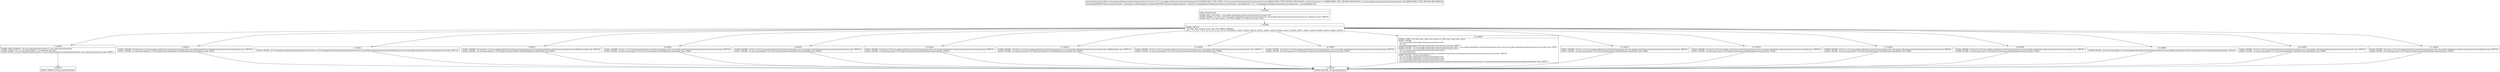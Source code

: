 digraph "CFG forcom.google.android.gms.internal.measurement.zztt.zza(Lcom\/google\/android\/gms\/internal\/measurement\/zzxs;Ljava\/lang\/Class;Lcom\/google\/android\/gms\/internal\/measurement\/zzub;)Ljava\/lang\/Object;" {
Node_0 [shape=record,label="{0\:\ 0x0000|MTH_ENTER_BLOCK\l|0x0000: SGET  (r0 I:int[]) =  com.google.android.gms.internal.measurement.zztu.zzbun int[] \l0x0002: INVOKE  (r1 I:int) = (r3 I:com.google.android.gms.internal.measurement.zzxs) com.google.android.gms.internal.measurement.zzxs.ordinal():int type: VIRTUAL \l0x0006: AGET  (r0 I:?[int, float]) = (r0 I:?[int, float][]), (r1 I:?[int, short, byte, char]) \l}"];
Node_1 [shape=record,label="{1\:\ 0x0008|0x0008: SWITCH  \l  (r0 I:?[int, float, boolean, short, byte, char, OBJECT, ARRAY])\l k:[1, 2, 3, 4, 5, 6, 7, 8, 9, 10, 11, 12, 13, 14, 15, 16, 17] t:[0x0013, 0x001c, 0x0021, 0x002a, 0x0033, 0x003c, 0x0045, 0x004e, 0x0057, 0x0060, 0x0071, 0x007a, 0x0083, 0x008c, 0x0095, 0x009a, 0x00a4] \l}"];
Node_2 [shape=record,label="{2\:\ 0x000b|0x000b: NEW_INSTANCE  (r0 I:java.lang.RuntimeException) =  java.lang.RuntimeException \l0x000d: CONST_STR  (r1 I:java.lang.String) =  \"unsupported field type.\" \l0x000f: INVOKE  (r0 I:java.lang.RuntimeException), (r1 I:java.lang.String) java.lang.RuntimeException.\<init\>(java.lang.String):void type: DIRECT \l}"];
Node_3 [shape=record,label="{3\:\ 0x0012|0x0012: THROW  (r0 I:java.lang.Throwable) \l}"];
Node_4 [shape=record,label="{4\:\ 0x0013|0x0013: INVOKE  (r0 I:boolean) = (r2 I:com.google.android.gms.internal.measurement.zztt) com.google.android.gms.internal.measurement.zztt.zzup():boolean type: VIRTUAL \l0x0017: INVOKE  (r0 I:java.lang.Boolean) = (r0 I:boolean) java.lang.Boolean.valueOf(boolean):java.lang.Boolean type: STATIC \l}"];
Node_5 [shape=record,label="{5\:\ 0x001b|0x001b: RETURN  (r0 I:java.lang.Object) \l}"];
Node_6 [shape=record,label="{6\:\ 0x001c|0x001c: INVOKE  (r0 I:com.google.android.gms.internal.measurement.zzte) = (r2 I:com.google.android.gms.internal.measurement.zztt) com.google.android.gms.internal.measurement.zztt.zzur():com.google.android.gms.internal.measurement.zzte type: VIRTUAL \l}"];
Node_7 [shape=record,label="{7\:\ 0x0021|0x0021: INVOKE  (r0 I:double) = (r2 I:com.google.android.gms.internal.measurement.zztt) com.google.android.gms.internal.measurement.zztt.readDouble():double type: VIRTUAL \l0x0025: INVOKE  (r0 I:java.lang.Double) = (r0 I:double) java.lang.Double.valueOf(double):java.lang.Double type: STATIC \l}"];
Node_8 [shape=record,label="{8\:\ 0x002a|0x002a: INVOKE  (r0 I:int) = (r2 I:com.google.android.gms.internal.measurement.zztt) com.google.android.gms.internal.measurement.zztt.zzut():int type: VIRTUAL \l0x002e: INVOKE  (r0 I:java.lang.Integer) = (r0 I:int) java.lang.Integer.valueOf(int):java.lang.Integer type: STATIC \l}"];
Node_9 [shape=record,label="{9\:\ 0x0033|0x0033: INVOKE  (r0 I:int) = (r2 I:com.google.android.gms.internal.measurement.zztt) com.google.android.gms.internal.measurement.zztt.zzuo():int type: VIRTUAL \l0x0037: INVOKE  (r0 I:java.lang.Integer) = (r0 I:int) java.lang.Integer.valueOf(int):java.lang.Integer type: STATIC \l}"];
Node_10 [shape=record,label="{10\:\ 0x003c|0x003c: INVOKE  (r0 I:long) = (r2 I:com.google.android.gms.internal.measurement.zztt) com.google.android.gms.internal.measurement.zztt.zzun():long type: VIRTUAL \l0x0040: INVOKE  (r0 I:java.lang.Long) = (r0 I:long) java.lang.Long.valueOf(long):java.lang.Long type: STATIC \l}"];
Node_11 [shape=record,label="{11\:\ 0x0045|0x0045: INVOKE  (r0 I:float) = (r2 I:com.google.android.gms.internal.measurement.zztt) com.google.android.gms.internal.measurement.zztt.readFloat():float type: VIRTUAL \l0x0049: INVOKE  (r0 I:java.lang.Float) = (r0 I:float) java.lang.Float.valueOf(float):java.lang.Float type: STATIC \l}"];
Node_12 [shape=record,label="{12\:\ 0x004e|0x004e: INVOKE  (r0 I:int) = (r2 I:com.google.android.gms.internal.measurement.zztt) com.google.android.gms.internal.measurement.zztt.zzum():int type: VIRTUAL \l0x0052: INVOKE  (r0 I:java.lang.Integer) = (r0 I:int) java.lang.Integer.valueOf(int):java.lang.Integer type: STATIC \l}"];
Node_13 [shape=record,label="{13\:\ 0x0057|0x0057: INVOKE  (r0 I:long) = (r2 I:com.google.android.gms.internal.measurement.zztt) com.google.android.gms.internal.measurement.zztt.zzul():long type: VIRTUAL \l0x005b: INVOKE  (r0 I:java.lang.Long) = (r0 I:long) java.lang.Long.valueOf(long):java.lang.Long type: STATIC \l}"];
Node_14 [shape=record,label="{14\:\ 0x0060|0x0060: CONST  (r0 I:?[int, float, short, byte, char]) = (2 ?[int, float, short, byte, char]) \l0x0061: INVOKE  \l  (r2 I:com.google.android.gms.internal.measurement.zztt)\l  (r0 I:int)\l com.google.android.gms.internal.measurement.zztt.zzav(int):void type: DIRECT \l0x0064: INVOKE  (r0 I:com.google.android.gms.internal.measurement.zzwh) =  com.google.android.gms.internal.measurement.zzwh.zzxt():com.google.android.gms.internal.measurement.zzwh type: STATIC \l0x0068: INVOKE  (r0 I:com.google.android.gms.internal.measurement.zzwl) = \l  (r0 I:com.google.android.gms.internal.measurement.zzwh)\l  (r4 I:java.lang.Class)\l com.google.android.gms.internal.measurement.zzwh.zzi(java.lang.Class):com.google.android.gms.internal.measurement.zzwl type: VIRTUAL \l0x006c: INVOKE  (r0 I:java.lang.Object) = \l  (r2 I:com.google.android.gms.internal.measurement.zztt)\l  (r0 I:com.google.android.gms.internal.measurement.zzwl)\l  (r5 I:com.google.android.gms.internal.measurement.zzub)\l com.google.android.gms.internal.measurement.zztt.zzc(com.google.android.gms.internal.measurement.zzwl, com.google.android.gms.internal.measurement.zzub):java.lang.Object type: DIRECT \l}"];
Node_15 [shape=record,label="{15\:\ 0x0071|0x0071: INVOKE  (r0 I:int) = (r2 I:com.google.android.gms.internal.measurement.zztt) com.google.android.gms.internal.measurement.zztt.zzuu():int type: VIRTUAL \l0x0075: INVOKE  (r0 I:java.lang.Integer) = (r0 I:int) java.lang.Integer.valueOf(int):java.lang.Integer type: STATIC \l}"];
Node_16 [shape=record,label="{16\:\ 0x007a|0x007a: INVOKE  (r0 I:long) = (r2 I:com.google.android.gms.internal.measurement.zztt) com.google.android.gms.internal.measurement.zztt.zzuv():long type: VIRTUAL \l0x007e: INVOKE  (r0 I:java.lang.Long) = (r0 I:long) java.lang.Long.valueOf(long):java.lang.Long type: STATIC \l}"];
Node_17 [shape=record,label="{17\:\ 0x0083|0x0083: INVOKE  (r0 I:int) = (r2 I:com.google.android.gms.internal.measurement.zztt) com.google.android.gms.internal.measurement.zztt.zzuw():int type: VIRTUAL \l0x0087: INVOKE  (r0 I:java.lang.Integer) = (r0 I:int) java.lang.Integer.valueOf(int):java.lang.Integer type: STATIC \l}"];
Node_18 [shape=record,label="{18\:\ 0x008c|0x008c: INVOKE  (r0 I:long) = (r2 I:com.google.android.gms.internal.measurement.zztt) com.google.android.gms.internal.measurement.zztt.zzux():long type: VIRTUAL \l0x0090: INVOKE  (r0 I:java.lang.Long) = (r0 I:long) java.lang.Long.valueOf(long):java.lang.Long type: STATIC \l}"];
Node_19 [shape=record,label="{19\:\ 0x0095|0x0095: INVOKE  (r0 I:java.lang.String) = (r2 I:com.google.android.gms.internal.measurement.zztt) com.google.android.gms.internal.measurement.zztt.zzuq():java.lang.String type: VIRTUAL \l}"];
Node_20 [shape=record,label="{20\:\ 0x009a|0x009a: INVOKE  (r0 I:int) = (r2 I:com.google.android.gms.internal.measurement.zztt) com.google.android.gms.internal.measurement.zztt.zzus():int type: VIRTUAL \l0x009e: INVOKE  (r0 I:java.lang.Integer) = (r0 I:int) java.lang.Integer.valueOf(int):java.lang.Integer type: STATIC \l}"];
Node_21 [shape=record,label="{21\:\ 0x00a4|0x00a4: INVOKE  (r0 I:long) = (r2 I:com.google.android.gms.internal.measurement.zztt) com.google.android.gms.internal.measurement.zztt.zzuk():long type: VIRTUAL \l0x00a8: INVOKE  (r0 I:java.lang.Long) = (r0 I:long) java.lang.Long.valueOf(long):java.lang.Long type: STATIC \l}"];
MethodNode[shape=record,label="{private final java.lang.Object com.google.android.gms.internal.measurement.zztt.zza((r2 'this' I:com.google.android.gms.internal.measurement.zztt A[IMMUTABLE_TYPE, THIS]), (r3 I:com.google.android.gms.internal.measurement.zzxs A[IMMUTABLE_TYPE, METHOD_ARGUMENT]), (r4 I:java.lang.Class\<?\> A[IMMUTABLE_TYPE, METHOD_ARGUMENT]), (r5 I:com.google.android.gms.internal.measurement.zzub A[IMMUTABLE_TYPE, METHOD_ARGUMENT]))  | Annotation[SYSTEM, dalvik.annotation.Throws, \{value=[java.io.IOException]\}], Annotation[SYSTEM, dalvik.annotation.Signature, \{value=[(, Lcom\/google\/android\/gms\/internal\/measurement\/zzxs;, Ljava\/lang\/Class, \<*\>;, Lcom\/google\/android\/gms\/internal\/measurement\/zzub;, ), Ljava\/lang\/Object;]\}]\l}"];
MethodNode -> Node_0;
Node_0 -> Node_1;
Node_1 -> Node_2;
Node_1 -> Node_4;
Node_1 -> Node_6;
Node_1 -> Node_7;
Node_1 -> Node_8;
Node_1 -> Node_9;
Node_1 -> Node_10;
Node_1 -> Node_11;
Node_1 -> Node_12;
Node_1 -> Node_13;
Node_1 -> Node_14;
Node_1 -> Node_15;
Node_1 -> Node_16;
Node_1 -> Node_17;
Node_1 -> Node_18;
Node_1 -> Node_19;
Node_1 -> Node_20;
Node_1 -> Node_21;
Node_2 -> Node_3;
Node_4 -> Node_5;
Node_6 -> Node_5;
Node_7 -> Node_5;
Node_8 -> Node_5;
Node_9 -> Node_5;
Node_10 -> Node_5;
Node_11 -> Node_5;
Node_12 -> Node_5;
Node_13 -> Node_5;
Node_14 -> Node_5;
Node_15 -> Node_5;
Node_16 -> Node_5;
Node_17 -> Node_5;
Node_18 -> Node_5;
Node_19 -> Node_5;
Node_20 -> Node_5;
Node_21 -> Node_5;
}


